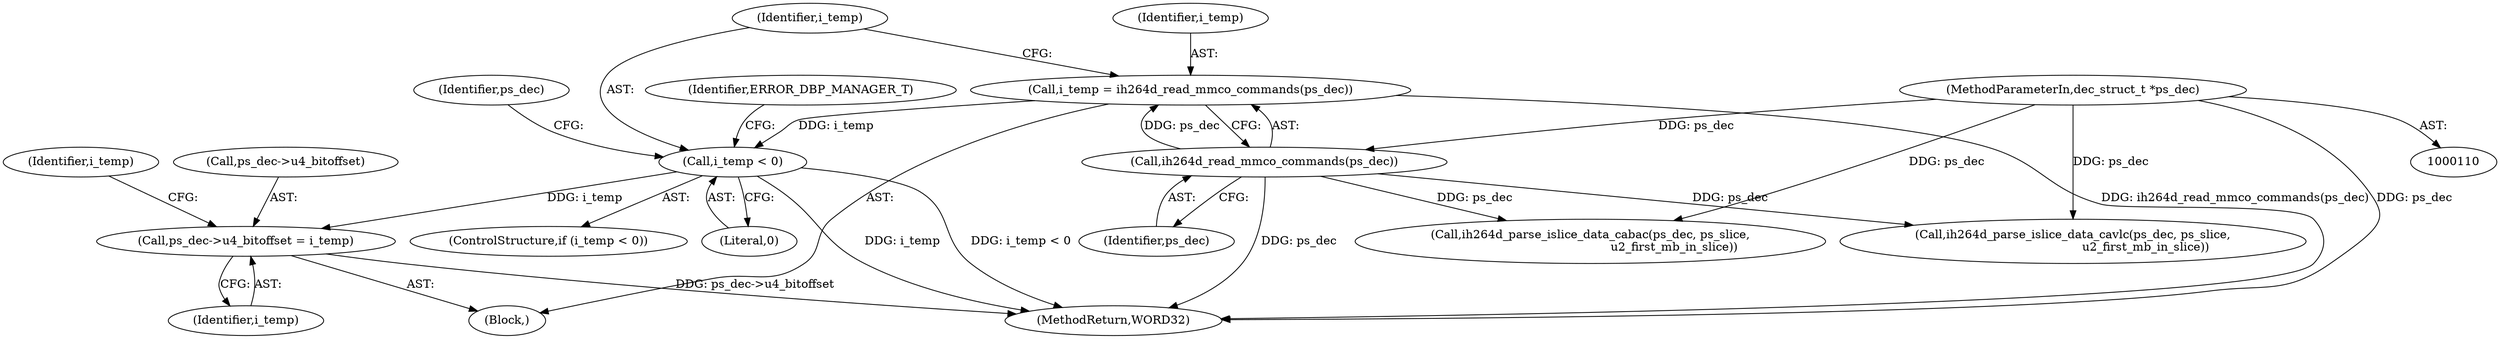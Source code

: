 digraph "0_Android_943323f1d9d3dd5c2634deb26cbe72343ca6b3db_1@pointer" {
"1000172" [label="(Call,ps_dec->u4_bitoffset = i_temp)"];
"1000166" [label="(Call,i_temp < 0)"];
"1000161" [label="(Call,i_temp = ih264d_read_mmco_commands(ps_dec))"];
"1000163" [label="(Call,ih264d_read_mmco_commands(ps_dec))"];
"1000111" [label="(MethodParameterIn,dec_struct_t *ps_dec)"];
"1000168" [label="(Literal,0)"];
"1000162" [label="(Identifier,i_temp)"];
"1000161" [label="(Call,i_temp = ih264d_read_mmco_commands(ps_dec))"];
"1000163" [label="(Call,ih264d_read_mmco_commands(ps_dec))"];
"1000111" [label="(MethodParameterIn,dec_struct_t *ps_dec)"];
"1000421" [label="(Call,ih264d_parse_islice_data_cavlc(ps_dec, ps_slice,\n                                       u2_first_mb_in_slice))"];
"1000174" [label="(Identifier,ps_dec)"];
"1000171" [label="(Identifier,ERROR_DBP_MANAGER_T)"];
"1000166" [label="(Call,i_temp < 0)"];
"1000160" [label="(Block,)"];
"1000433" [label="(MethodReturn,WORD32)"];
"1000173" [label="(Call,ps_dec->u4_bitoffset)"];
"1000167" [label="(Identifier,i_temp)"];
"1000164" [label="(Identifier,ps_dec)"];
"1000176" [label="(Identifier,i_temp)"];
"1000387" [label="(Call,ih264d_parse_islice_data_cabac(ps_dec, ps_slice,\n                                             u2_first_mb_in_slice))"];
"1000165" [label="(ControlStructure,if (i_temp < 0))"];
"1000188" [label="(Identifier,i_temp)"];
"1000172" [label="(Call,ps_dec->u4_bitoffset = i_temp)"];
"1000172" -> "1000160"  [label="AST: "];
"1000172" -> "1000176"  [label="CFG: "];
"1000173" -> "1000172"  [label="AST: "];
"1000176" -> "1000172"  [label="AST: "];
"1000188" -> "1000172"  [label="CFG: "];
"1000172" -> "1000433"  [label="DDG: ps_dec->u4_bitoffset"];
"1000166" -> "1000172"  [label="DDG: i_temp"];
"1000166" -> "1000165"  [label="AST: "];
"1000166" -> "1000168"  [label="CFG: "];
"1000167" -> "1000166"  [label="AST: "];
"1000168" -> "1000166"  [label="AST: "];
"1000171" -> "1000166"  [label="CFG: "];
"1000174" -> "1000166"  [label="CFG: "];
"1000166" -> "1000433"  [label="DDG: i_temp < 0"];
"1000166" -> "1000433"  [label="DDG: i_temp"];
"1000161" -> "1000166"  [label="DDG: i_temp"];
"1000161" -> "1000160"  [label="AST: "];
"1000161" -> "1000163"  [label="CFG: "];
"1000162" -> "1000161"  [label="AST: "];
"1000163" -> "1000161"  [label="AST: "];
"1000167" -> "1000161"  [label="CFG: "];
"1000161" -> "1000433"  [label="DDG: ih264d_read_mmco_commands(ps_dec)"];
"1000163" -> "1000161"  [label="DDG: ps_dec"];
"1000163" -> "1000164"  [label="CFG: "];
"1000164" -> "1000163"  [label="AST: "];
"1000163" -> "1000433"  [label="DDG: ps_dec"];
"1000111" -> "1000163"  [label="DDG: ps_dec"];
"1000163" -> "1000387"  [label="DDG: ps_dec"];
"1000163" -> "1000421"  [label="DDG: ps_dec"];
"1000111" -> "1000110"  [label="AST: "];
"1000111" -> "1000433"  [label="DDG: ps_dec"];
"1000111" -> "1000387"  [label="DDG: ps_dec"];
"1000111" -> "1000421"  [label="DDG: ps_dec"];
}

